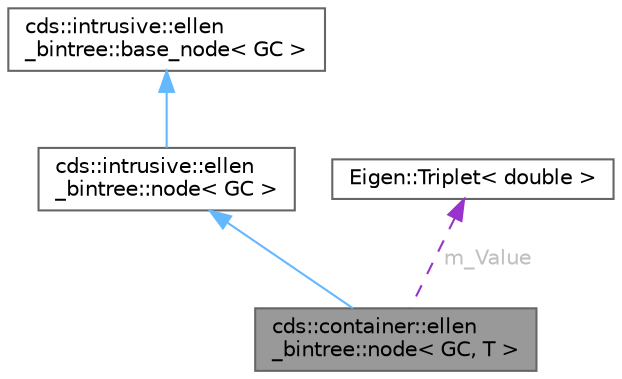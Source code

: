 digraph "cds::container::ellen_bintree::node&lt; GC, T &gt;"
{
 // LATEX_PDF_SIZE
  bgcolor="transparent";
  edge [fontname=Helvetica,fontsize=10,labelfontname=Helvetica,labelfontsize=10];
  node [fontname=Helvetica,fontsize=10,shape=box,height=0.2,width=0.4];
  Node1 [id="Node000001",label="cds::container::ellen\l_bintree::node\< GC, T \>",height=0.2,width=0.4,color="gray40", fillcolor="grey60", style="filled", fontcolor="black",tooltip="EllenBinTree leaf node"];
  Node2 -> Node1 [id="edge1_Node000001_Node000002",dir="back",color="steelblue1",style="solid",tooltip=" "];
  Node2 [id="Node000002",label="cds::intrusive::ellen\l_bintree::node\< GC \>",height=0.2,width=0.4,color="gray40", fillcolor="white", style="filled",URL="$structcds_1_1intrusive_1_1ellen__bintree_1_1node.html",tooltip=" "];
  Node3 -> Node2 [id="edge2_Node000002_Node000003",dir="back",color="steelblue1",style="solid",tooltip=" "];
  Node3 [id="Node000003",label="cds::intrusive::ellen\l_bintree::base_node\< GC \>",height=0.2,width=0.4,color="gray40", fillcolor="white", style="filled",URL="$structcds_1_1intrusive_1_1ellen__bintree_1_1base__node.html",tooltip=" "];
  Node4 -> Node1 [id="edge3_Node000001_Node000004",dir="back",color="darkorchid3",style="dashed",tooltip=" ",label=" m_Value",fontcolor="grey" ];
  Node4 [id="Node000004",label="Eigen::Triplet\< double \>",height=0.2,width=0.4,color="gray40", fillcolor="white", style="filled",URL="$class_eigen_1_1_triplet.html",tooltip=" "];
}
